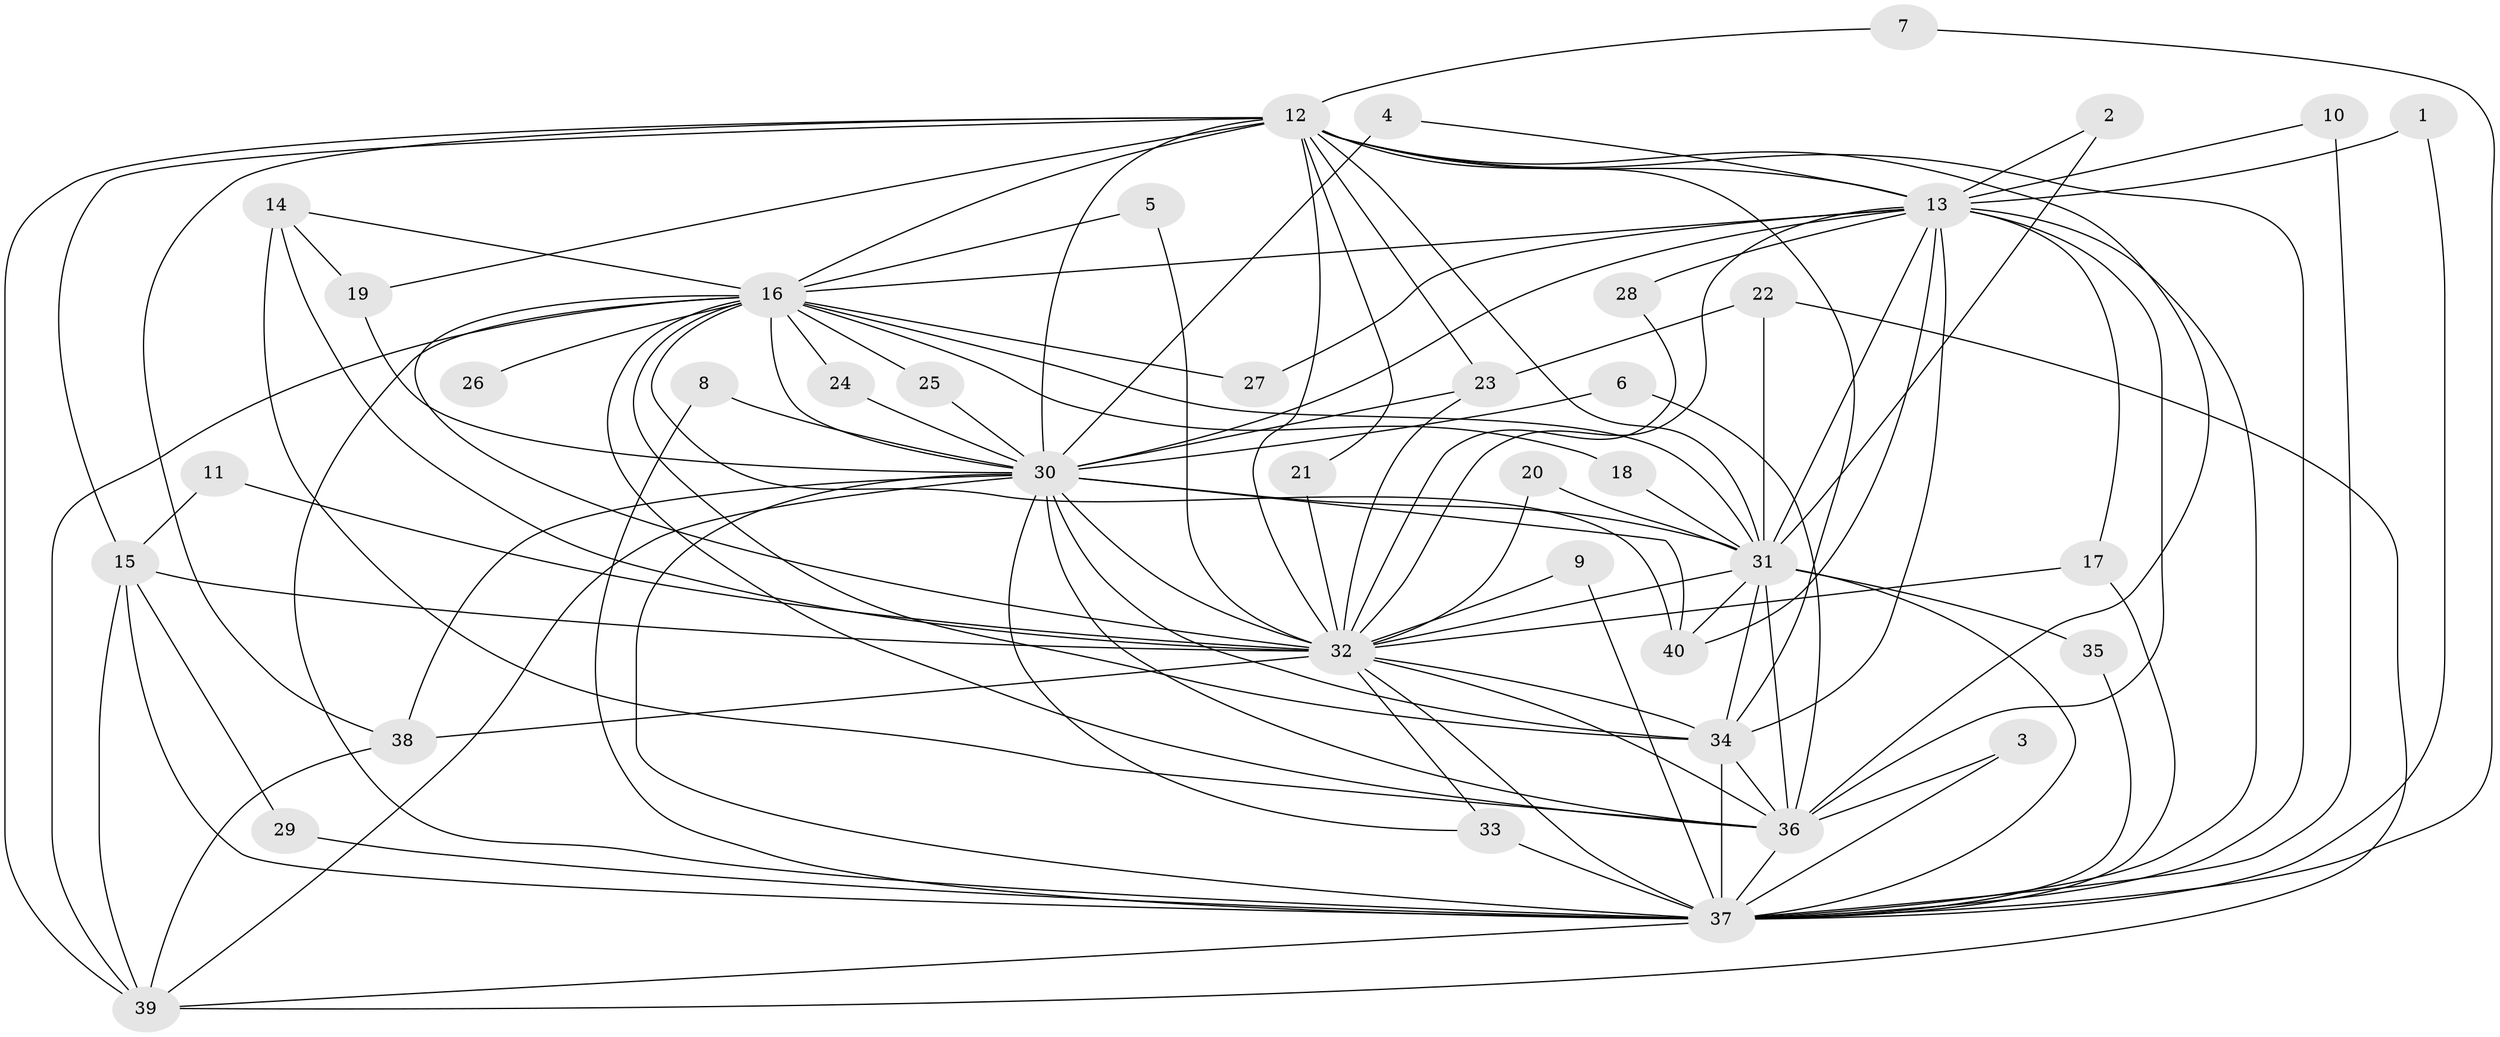 // original degree distribution, {14: 0.012658227848101266, 28: 0.02531645569620253, 15: 0.012658227848101266, 19: 0.012658227848101266, 17: 0.012658227848101266, 22: 0.012658227848101266, 23: 0.012658227848101266, 16: 0.012658227848101266, 11: 0.012658227848101266, 2: 0.5822784810126582, 4: 0.11392405063291139, 6: 0.012658227848101266, 3: 0.16455696202531644}
// Generated by graph-tools (version 1.1) at 2025/49/03/09/25 03:49:32]
// undirected, 40 vertices, 111 edges
graph export_dot {
graph [start="1"]
  node [color=gray90,style=filled];
  1;
  2;
  3;
  4;
  5;
  6;
  7;
  8;
  9;
  10;
  11;
  12;
  13;
  14;
  15;
  16;
  17;
  18;
  19;
  20;
  21;
  22;
  23;
  24;
  25;
  26;
  27;
  28;
  29;
  30;
  31;
  32;
  33;
  34;
  35;
  36;
  37;
  38;
  39;
  40;
  1 -- 13 [weight=1.0];
  1 -- 37 [weight=1.0];
  2 -- 13 [weight=1.0];
  2 -- 31 [weight=1.0];
  3 -- 36 [weight=1.0];
  3 -- 37 [weight=1.0];
  4 -- 13 [weight=1.0];
  4 -- 30 [weight=1.0];
  5 -- 16 [weight=1.0];
  5 -- 32 [weight=1.0];
  6 -- 30 [weight=1.0];
  6 -- 36 [weight=1.0];
  7 -- 12 [weight=1.0];
  7 -- 37 [weight=1.0];
  8 -- 30 [weight=1.0];
  8 -- 37 [weight=1.0];
  9 -- 32 [weight=1.0];
  9 -- 37 [weight=1.0];
  10 -- 13 [weight=1.0];
  10 -- 37 [weight=2.0];
  11 -- 15 [weight=1.0];
  11 -- 32 [weight=1.0];
  12 -- 13 [weight=1.0];
  12 -- 15 [weight=1.0];
  12 -- 16 [weight=2.0];
  12 -- 19 [weight=1.0];
  12 -- 21 [weight=1.0];
  12 -- 23 [weight=1.0];
  12 -- 30 [weight=2.0];
  12 -- 31 [weight=2.0];
  12 -- 32 [weight=2.0];
  12 -- 34 [weight=1.0];
  12 -- 36 [weight=1.0];
  12 -- 37 [weight=2.0];
  12 -- 38 [weight=1.0];
  12 -- 39 [weight=1.0];
  13 -- 16 [weight=1.0];
  13 -- 17 [weight=1.0];
  13 -- 27 [weight=1.0];
  13 -- 28 [weight=1.0];
  13 -- 30 [weight=1.0];
  13 -- 31 [weight=3.0];
  13 -- 32 [weight=2.0];
  13 -- 34 [weight=2.0];
  13 -- 36 [weight=1.0];
  13 -- 37 [weight=2.0];
  13 -- 40 [weight=2.0];
  14 -- 16 [weight=1.0];
  14 -- 19 [weight=1.0];
  14 -- 32 [weight=1.0];
  14 -- 36 [weight=1.0];
  15 -- 29 [weight=1.0];
  15 -- 32 [weight=1.0];
  15 -- 37 [weight=1.0];
  15 -- 39 [weight=1.0];
  16 -- 18 [weight=1.0];
  16 -- 24 [weight=2.0];
  16 -- 25 [weight=1.0];
  16 -- 26 [weight=1.0];
  16 -- 27 [weight=1.0];
  16 -- 30 [weight=3.0];
  16 -- 31 [weight=2.0];
  16 -- 32 [weight=4.0];
  16 -- 34 [weight=1.0];
  16 -- 36 [weight=1.0];
  16 -- 37 [weight=1.0];
  16 -- 39 [weight=1.0];
  16 -- 40 [weight=1.0];
  17 -- 32 [weight=1.0];
  17 -- 37 [weight=1.0];
  18 -- 31 [weight=1.0];
  19 -- 30 [weight=1.0];
  20 -- 31 [weight=1.0];
  20 -- 32 [weight=1.0];
  21 -- 32 [weight=1.0];
  22 -- 23 [weight=1.0];
  22 -- 31 [weight=1.0];
  22 -- 39 [weight=1.0];
  23 -- 30 [weight=1.0];
  23 -- 32 [weight=1.0];
  24 -- 30 [weight=1.0];
  25 -- 30 [weight=1.0];
  28 -- 32 [weight=1.0];
  29 -- 37 [weight=1.0];
  30 -- 31 [weight=1.0];
  30 -- 32 [weight=2.0];
  30 -- 33 [weight=1.0];
  30 -- 34 [weight=1.0];
  30 -- 36 [weight=1.0];
  30 -- 37 [weight=1.0];
  30 -- 38 [weight=1.0];
  30 -- 39 [weight=1.0];
  30 -- 40 [weight=1.0];
  31 -- 32 [weight=2.0];
  31 -- 34 [weight=1.0];
  31 -- 35 [weight=1.0];
  31 -- 36 [weight=1.0];
  31 -- 37 [weight=1.0];
  31 -- 40 [weight=1.0];
  32 -- 33 [weight=1.0];
  32 -- 34 [weight=2.0];
  32 -- 36 [weight=2.0];
  32 -- 37 [weight=2.0];
  32 -- 38 [weight=1.0];
  33 -- 37 [weight=3.0];
  34 -- 36 [weight=1.0];
  34 -- 37 [weight=2.0];
  35 -- 37 [weight=1.0];
  36 -- 37 [weight=1.0];
  37 -- 39 [weight=1.0];
  38 -- 39 [weight=1.0];
}
